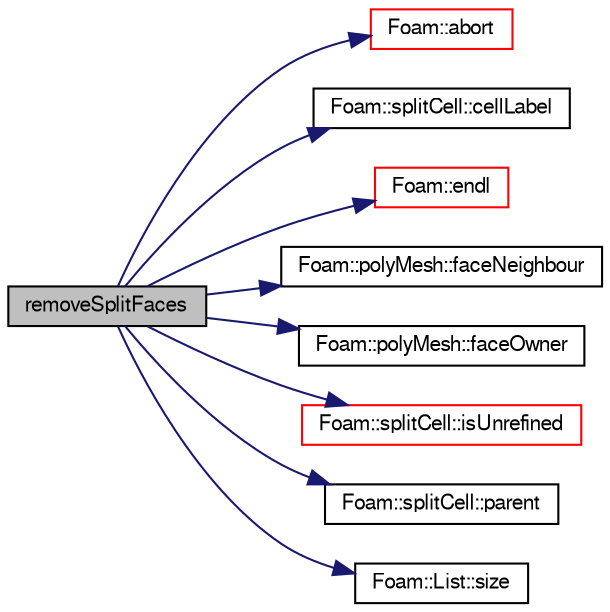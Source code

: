 digraph "removeSplitFaces"
{
  bgcolor="transparent";
  edge [fontname="FreeSans",fontsize="10",labelfontname="FreeSans",labelfontsize="10"];
  node [fontname="FreeSans",fontsize="10",shape=record];
  rankdir="LR";
  Node2495 [label="removeSplitFaces",height=0.2,width=0.4,color="black", fillcolor="grey75", style="filled", fontcolor="black"];
  Node2495 -> Node2496 [color="midnightblue",fontsize="10",style="solid",fontname="FreeSans"];
  Node2496 [label="Foam::abort",height=0.2,width=0.4,color="red",URL="$a21124.html#a447107a607d03e417307c203fa5fb44b"];
  Node2495 -> Node2539 [color="midnightblue",fontsize="10",style="solid",fontname="FreeSans"];
  Node2539 [label="Foam::splitCell::cellLabel",height=0.2,width=0.4,color="black",URL="$a21526.html#aea68bb95ef7cfdc7468de174ed08b8f9"];
  Node2495 -> Node2504 [color="midnightblue",fontsize="10",style="solid",fontname="FreeSans"];
  Node2504 [label="Foam::endl",height=0.2,width=0.4,color="red",URL="$a21124.html#a2db8fe02a0d3909e9351bb4275b23ce4",tooltip="Add newline and flush stream. "];
  Node2495 -> Node2540 [color="midnightblue",fontsize="10",style="solid",fontname="FreeSans"];
  Node2540 [label="Foam::polyMesh::faceNeighbour",height=0.2,width=0.4,color="black",URL="$a27410.html#a9fb57b52c700ed61f09ada65412d13e3",tooltip="Return face neighbour. "];
  Node2495 -> Node2541 [color="midnightblue",fontsize="10",style="solid",fontname="FreeSans"];
  Node2541 [label="Foam::polyMesh::faceOwner",height=0.2,width=0.4,color="black",URL="$a27410.html#a57752b49bfee23ca1944c3fb0493974f",tooltip="Return face owner. "];
  Node2495 -> Node2542 [color="midnightblue",fontsize="10",style="solid",fontname="FreeSans"];
  Node2542 [label="Foam::splitCell::isUnrefined",height=0.2,width=0.4,color="red",URL="$a21526.html#a801da7087139a31943ccd50321ccbc88",tooltip="Check if this is unrefined (i.e. has no master or slave) "];
  Node2495 -> Node2545 [color="midnightblue",fontsize="10",style="solid",fontname="FreeSans"];
  Node2545 [label="Foam::splitCell::parent",height=0.2,width=0.4,color="black",URL="$a21526.html#a20b4a43bd8e8a11ce7273527d3e401a4"];
  Node2495 -> Node2546 [color="midnightblue",fontsize="10",style="solid",fontname="FreeSans"];
  Node2546 [label="Foam::List::size",height=0.2,width=0.4,color="black",URL="$a25694.html#a8a5f6fa29bd4b500caf186f60245b384",tooltip="Override size to be inconsistent with allocated storage. "];
}

